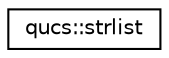 digraph G
{
  edge [fontname="Helvetica",fontsize="10",labelfontname="Helvetica",labelfontsize="10"];
  node [fontname="Helvetica",fontsize="10",shape=record];
  rankdir="LR";
  Node1 [label="qucs::strlist",height=0.2,width=0.4,color="black", fillcolor="white", style="filled",URL="$classqucs_1_1strlist.html"];
}
